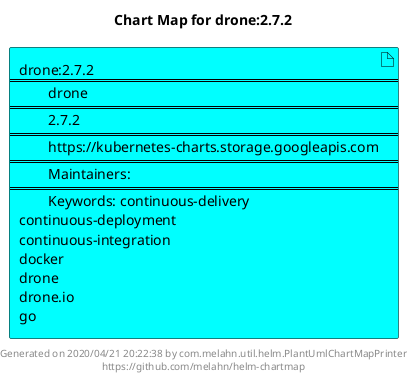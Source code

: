 @startuml
skinparam linetype ortho
skinparam backgroundColor white
skinparam usecaseBorderColor black
skinparam usecaseArrowColor LightSlateGray
skinparam artifactBorderColor black
skinparam artifactArrowColor LightSlateGray

title Chart Map for drone:2.7.2

'There is one referenced Helm Chart
artifact "drone:2.7.2\n====\n\tdrone\n====\n\t2.7.2\n====\n\thttps://kubernetes-charts.storage.googleapis.com\n====\n\tMaintainers: \n====\n\tKeywords: continuous-delivery\ncontinuous-deployment\ncontinuous-integration\ndocker\ndrone\ndrone.io\ngo" as drone_2_7_2 #Aqua

'There are 0 referenced Docker Images

'Chart Dependencies

center footer Generated on 2020/04/21 20:22:38 by com.melahn.util.helm.PlantUmlChartMapPrinter\nhttps://github.com/melahn/helm-chartmap
@enduml
